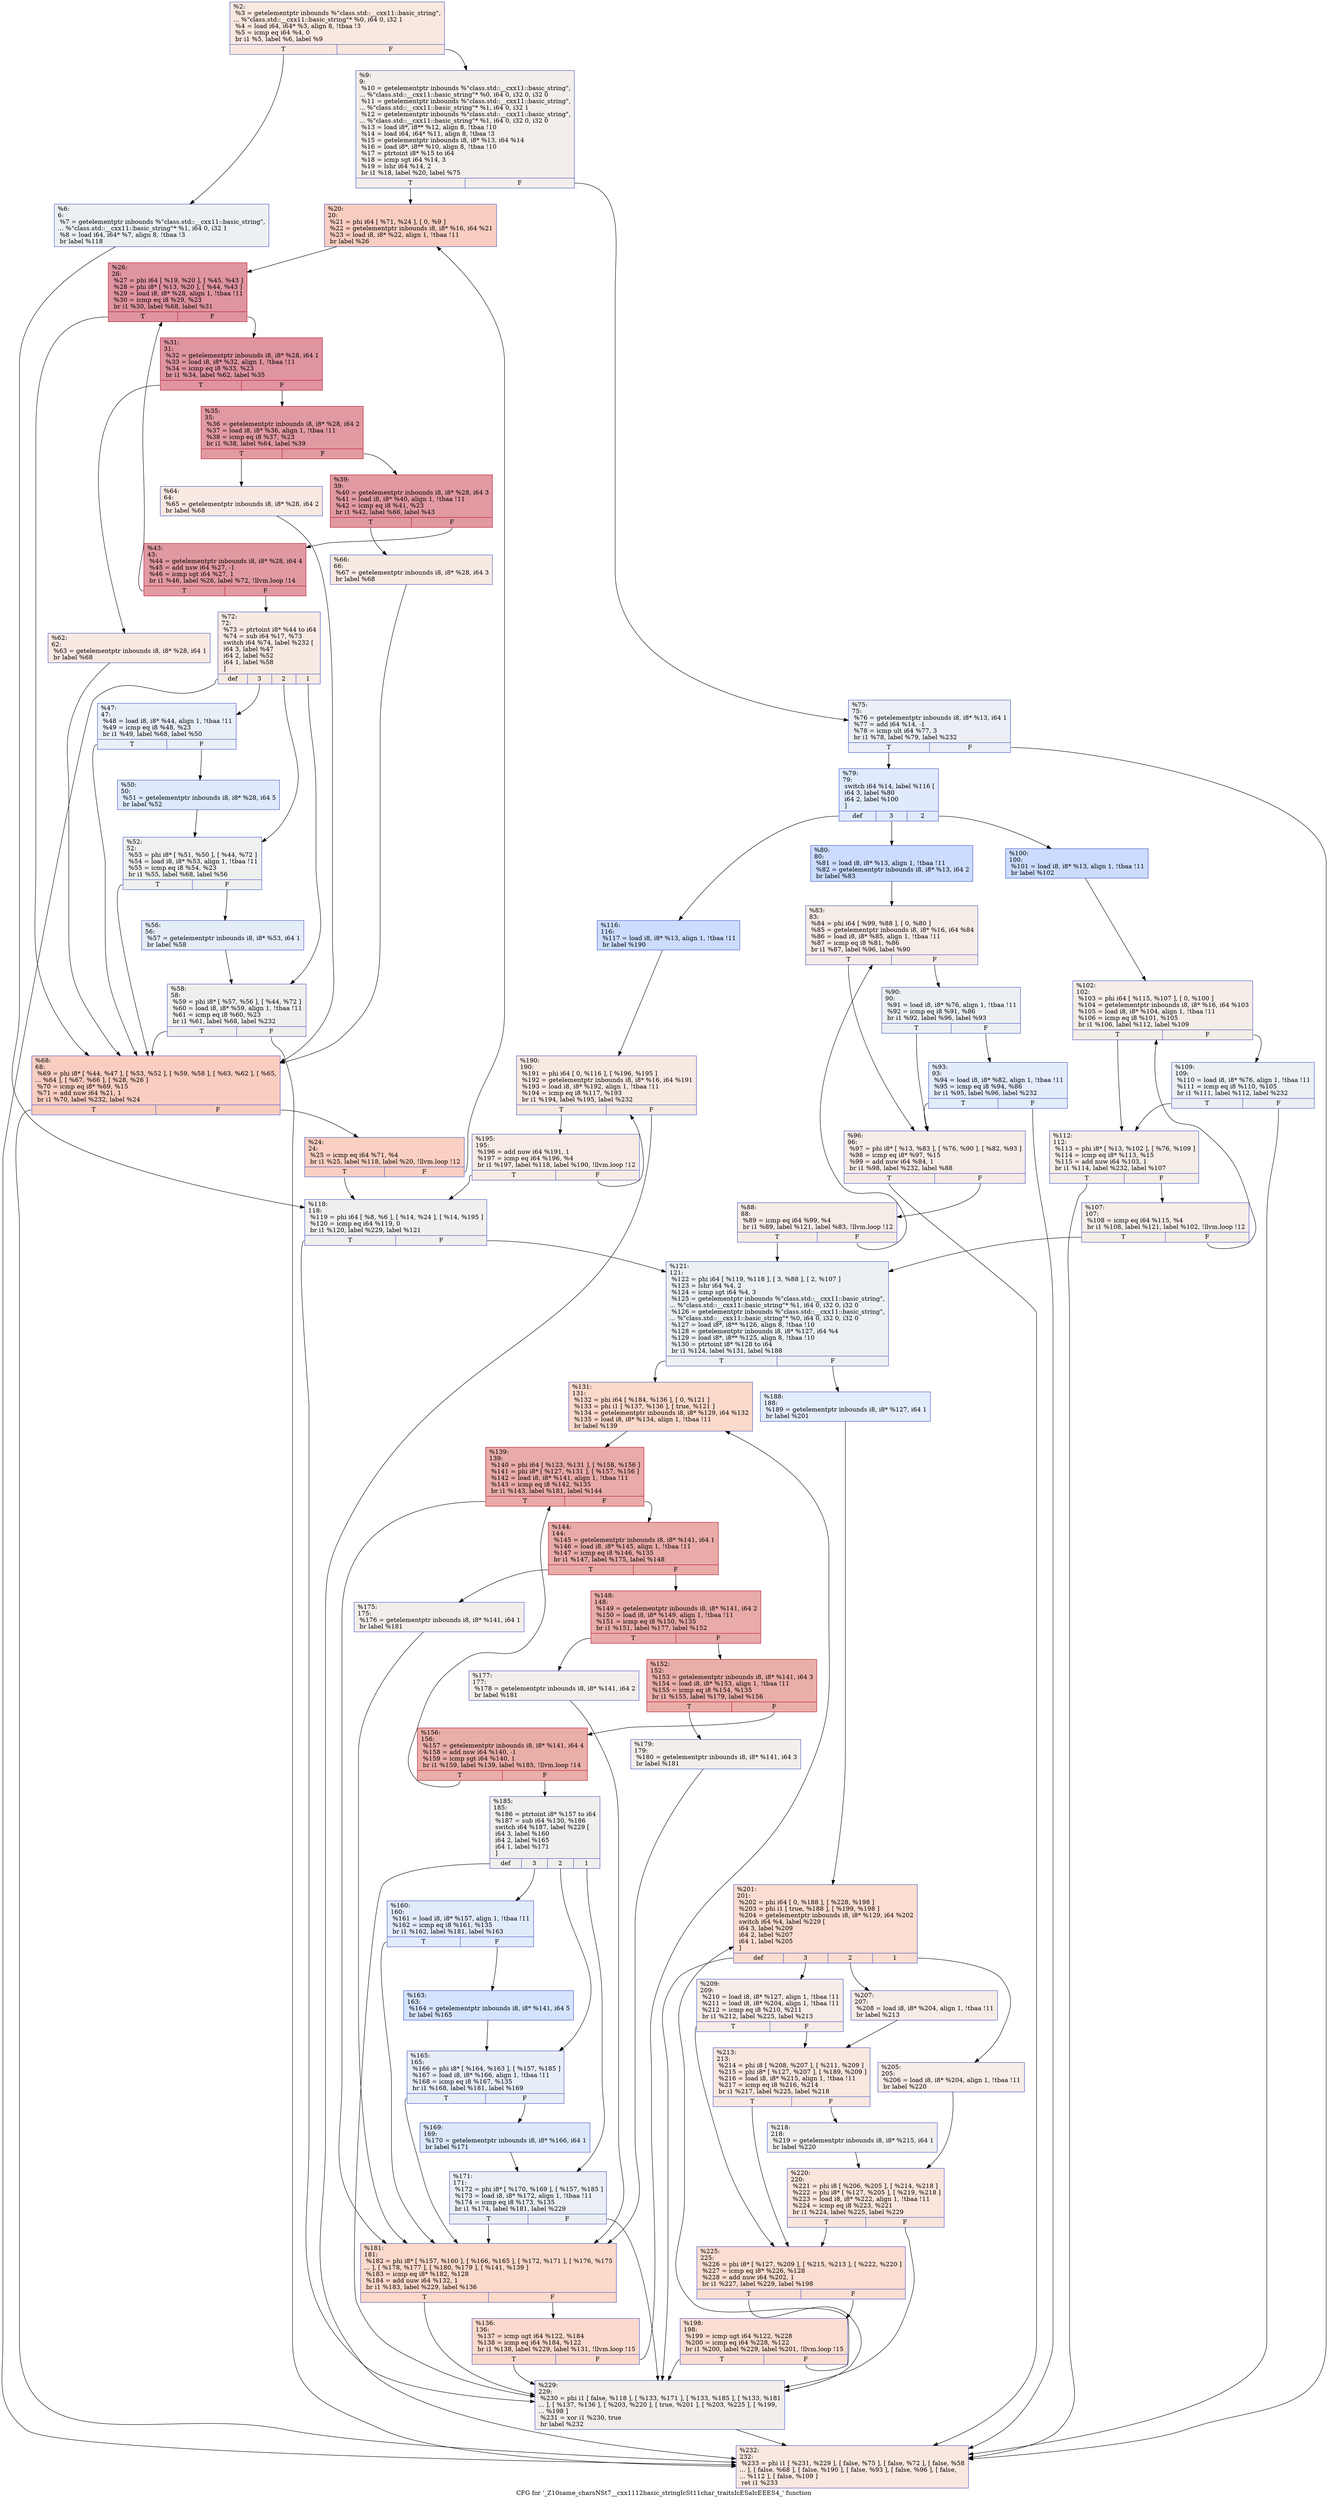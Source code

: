 digraph "CFG for '_Z10same_charsNSt7__cxx1112basic_stringIcSt11char_traitsIcESaIcEEES4_' function" {
	label="CFG for '_Z10same_charsNSt7__cxx1112basic_stringIcSt11char_traitsIcESaIcEEES4_' function";

	Node0x55e24071c0a0 [shape=record,color="#3d50c3ff", style=filled, fillcolor="#f1ccb870",label="{%2:\l  %3 = getelementptr inbounds %\"class.std::__cxx11::basic_string\",\l... %\"class.std::__cxx11::basic_string\"* %0, i64 0, i32 1\l  %4 = load i64, i64* %3, align 8, !tbaa !3\l  %5 = icmp eq i64 %4, 0\l  br i1 %5, label %6, label %9\l|{<s0>T|<s1>F}}"];
	Node0x55e24071c0a0:s0 -> Node0x55e24071e140;
	Node0x55e24071c0a0:s1 -> Node0x55e24071e1d0;
	Node0x55e24071e140 [shape=record,color="#3d50c3ff", style=filled, fillcolor="#d6dce470",label="{%6:\l6:                                                \l  %7 = getelementptr inbounds %\"class.std::__cxx11::basic_string\",\l... %\"class.std::__cxx11::basic_string\"* %1, i64 0, i32 1\l  %8 = load i64, i64* %7, align 8, !tbaa !3\l  br label %118\l}"];
	Node0x55e24071e140 -> Node0x55e24071e060;
	Node0x55e24071e1d0 [shape=record,color="#3d50c3ff", style=filled, fillcolor="#e5d8d170",label="{%9:\l9:                                                \l  %10 = getelementptr inbounds %\"class.std::__cxx11::basic_string\",\l... %\"class.std::__cxx11::basic_string\"* %0, i64 0, i32 0, i32 0\l  %11 = getelementptr inbounds %\"class.std::__cxx11::basic_string\",\l... %\"class.std::__cxx11::basic_string\"* %1, i64 0, i32 1\l  %12 = getelementptr inbounds %\"class.std::__cxx11::basic_string\",\l... %\"class.std::__cxx11::basic_string\"* %1, i64 0, i32 0, i32 0\l  %13 = load i8*, i8** %12, align 8, !tbaa !10\l  %14 = load i64, i64* %11, align 8, !tbaa !3\l  %15 = getelementptr inbounds i8, i8* %13, i64 %14\l  %16 = load i8*, i8** %10, align 8, !tbaa !10\l  %17 = ptrtoint i8* %15 to i64\l  %18 = icmp sgt i64 %14, 3\l  %19 = lshr i64 %14, 2\l  br i1 %18, label %20, label %75\l|{<s0>T|<s1>F}}"];
	Node0x55e24071e1d0:s0 -> Node0x55e24071f630;
	Node0x55e24071e1d0:s1 -> Node0x55e24071f6c0;
	Node0x55e24071f630 [shape=record,color="#3d50c3ff", style=filled, fillcolor="#f2907270",label="{%20:\l20:                                               \l  %21 = phi i64 [ %71, %24 ], [ 0, %9 ]\l  %22 = getelementptr inbounds i8, i8* %16, i64 %21\l  %23 = load i8, i8* %22, align 1, !tbaa !11\l  br label %26\l}"];
	Node0x55e24071f630 -> Node0x55e24071fba0;
	Node0x55e24071f830 [shape=record,color="#3d50c3ff", style=filled, fillcolor="#f3947570",label="{%24:\l24:                                               \l  %25 = icmp eq i64 %71, %4\l  br i1 %25, label %118, label %20, !llvm.loop !12\l|{<s0>T|<s1>F}}"];
	Node0x55e24071f830:s0 -> Node0x55e24071e060;
	Node0x55e24071f830:s1 -> Node0x55e24071f630;
	Node0x55e24071fba0 [shape=record,color="#b70d28ff", style=filled, fillcolor="#b70d2870",label="{%26:\l26:                                               \l  %27 = phi i64 [ %19, %20 ], [ %45, %43 ]\l  %28 = phi i8* [ %13, %20 ], [ %44, %43 ]\l  %29 = load i8, i8* %28, align 1, !tbaa !11\l  %30 = icmp eq i8 %29, %23\l  br i1 %30, label %68, label %31\l|{<s0>T|<s1>F}}"];
	Node0x55e24071fba0:s0 -> Node0x55e240720860;
	Node0x55e24071fba0:s1 -> Node0x55e2407208f0;
	Node0x55e2407208f0 [shape=record,color="#b70d28ff", style=filled, fillcolor="#b70d2870",label="{%31:\l31:                                               \l  %32 = getelementptr inbounds i8, i8* %28, i64 1\l  %33 = load i8, i8* %32, align 1, !tbaa !11\l  %34 = icmp eq i8 %33, %23\l  br i1 %34, label %62, label %35\l|{<s0>T|<s1>F}}"];
	Node0x55e2407208f0:s0 -> Node0x55e240720e10;
	Node0x55e2407208f0:s1 -> Node0x55e240720e60;
	Node0x55e240720e60 [shape=record,color="#b70d28ff", style=filled, fillcolor="#bb1b2c70",label="{%35:\l35:                                               \l  %36 = getelementptr inbounds i8, i8* %28, i64 2\l  %37 = load i8, i8* %36, align 1, !tbaa !11\l  %38 = icmp eq i8 %37, %23\l  br i1 %38, label %64, label %39\l|{<s0>T|<s1>F}}"];
	Node0x55e240720e60:s0 -> Node0x55e240721140;
	Node0x55e240720e60:s1 -> Node0x55e240721190;
	Node0x55e240721190 [shape=record,color="#b70d28ff", style=filled, fillcolor="#bb1b2c70",label="{%39:\l39:                                               \l  %40 = getelementptr inbounds i8, i8* %28, i64 3\l  %41 = load i8, i8* %40, align 1, !tbaa !11\l  %42 = icmp eq i8 %41, %23\l  br i1 %42, label %66, label %43\l|{<s0>T|<s1>F}}"];
	Node0x55e240721190:s0 -> Node0x55e240721470;
	Node0x55e240721190:s1 -> Node0x55e24071fef0;
	Node0x55e24071fef0 [shape=record,color="#b70d28ff", style=filled, fillcolor="#bb1b2c70",label="{%43:\l43:                                               \l  %44 = getelementptr inbounds i8, i8* %28, i64 4\l  %45 = add nsw i64 %27, -1\l  %46 = icmp sgt i64 %27, 1\l  br i1 %46, label %26, label %72, !llvm.loop !14\l|{<s0>T|<s1>F}}"];
	Node0x55e24071fef0:s0 -> Node0x55e24071fba0;
	Node0x55e24071fef0:s1 -> Node0x55e240721760;
	Node0x55e240721900 [shape=record,color="#3d50c3ff", style=filled, fillcolor="#cedaeb70",label="{%47:\l47:                                               \l  %48 = load i8, i8* %44, align 1, !tbaa !11\l  %49 = icmp eq i8 %48, %23\l  br i1 %49, label %68, label %50\l|{<s0>T|<s1>F}}"];
	Node0x55e240721900:s0 -> Node0x55e240720860;
	Node0x55e240721900:s1 -> Node0x55e240721a90;
	Node0x55e240721a90 [shape=record,color="#3d50c3ff", style=filled, fillcolor="#b5cdfa70",label="{%50:\l50:                                               \l  %51 = getelementptr inbounds i8, i8* %28, i64 5\l  br label %52\l}"];
	Node0x55e240721a90 -> Node0x55e240721c30;
	Node0x55e240721c30 [shape=record,color="#3d50c3ff", style=filled, fillcolor="#dbdcde70",label="{%52:\l52:                                               \l  %53 = phi i8* [ %51, %50 ], [ %44, %72 ]\l  %54 = load i8, i8* %53, align 1, !tbaa !11\l  %55 = icmp eq i8 %54, %23\l  br i1 %55, label %68, label %56\l|{<s0>T|<s1>F}}"];
	Node0x55e240721c30:s0 -> Node0x55e240720860;
	Node0x55e240721c30:s1 -> Node0x55e240721ea0;
	Node0x55e240721ea0 [shape=record,color="#3d50c3ff", style=filled, fillcolor="#c5d6f270",label="{%56:\l56:                                               \l  %57 = getelementptr inbounds i8, i8* %53, i64 1\l  br label %58\l}"];
	Node0x55e240721ea0 -> Node0x55e240722040;
	Node0x55e240722040 [shape=record,color="#3d50c3ff", style=filled, fillcolor="#e0dbd870",label="{%58:\l58:                                               \l  %59 = phi i8* [ %57, %56 ], [ %44, %72 ]\l  %60 = load i8, i8* %59, align 1, !tbaa !11\l  %61 = icmp eq i8 %60, %23\l  br i1 %61, label %68, label %232\l|{<s0>T|<s1>F}}"];
	Node0x55e240722040:s0 -> Node0x55e240720860;
	Node0x55e240722040:s1 -> Node0x55e2407222b0;
	Node0x55e240720e10 [shape=record,color="#3d50c3ff", style=filled, fillcolor="#efcebd70",label="{%62:\l62:                                               \l  %63 = getelementptr inbounds i8, i8* %28, i64 1\l  br label %68\l}"];
	Node0x55e240720e10 -> Node0x55e240720860;
	Node0x55e240721140 [shape=record,color="#3d50c3ff", style=filled, fillcolor="#efcebd70",label="{%64:\l64:                                               \l  %65 = getelementptr inbounds i8, i8* %28, i64 2\l  br label %68\l}"];
	Node0x55e240721140 -> Node0x55e240720860;
	Node0x55e240721470 [shape=record,color="#3d50c3ff", style=filled, fillcolor="#eed0c070",label="{%66:\l66:                                               \l  %67 = getelementptr inbounds i8, i8* %28, i64 3\l  br label %68\l}"];
	Node0x55e240721470 -> Node0x55e240720860;
	Node0x55e240720860 [shape=record,color="#3d50c3ff", style=filled, fillcolor="#f2907270",label="{%68:\l68:                                               \l  %69 = phi i8* [ %44, %47 ], [ %53, %52 ], [ %59, %58 ], [ %63, %62 ], [ %65,\l... %64 ], [ %67, %66 ], [ %28, %26 ]\l  %70 = icmp eq i8* %69, %15\l  %71 = add nuw i64 %21, 1\l  br i1 %70, label %232, label %24\l|{<s0>T|<s1>F}}"];
	Node0x55e240720860:s0 -> Node0x55e2407222b0;
	Node0x55e240720860:s1 -> Node0x55e24071f830;
	Node0x55e240721760 [shape=record,color="#3d50c3ff", style=filled, fillcolor="#eed0c070",label="{%72:\l72:                                               \l  %73 = ptrtoint i8* %44 to i64\l  %74 = sub i64 %17, %73\l  switch i64 %74, label %232 [\l    i64 3, label %47\l    i64 2, label %52\l    i64 1, label %58\l  ]\l|{<s0>def|<s1>3|<s2>2|<s3>1}}"];
	Node0x55e240721760:s0 -> Node0x55e2407222b0;
	Node0x55e240721760:s1 -> Node0x55e240721900;
	Node0x55e240721760:s2 -> Node0x55e240721c30;
	Node0x55e240721760:s3 -> Node0x55e240722040;
	Node0x55e24071f6c0 [shape=record,color="#3d50c3ff", style=filled, fillcolor="#d1dae970",label="{%75:\l75:                                               \l  %76 = getelementptr inbounds i8, i8* %13, i64 1\l  %77 = add i64 %14, -1\l  %78 = icmp ult i64 %77, 3\l  br i1 %78, label %79, label %232\l|{<s0>T|<s1>F}}"];
	Node0x55e24071f6c0:s0 -> Node0x55e240723140;
	Node0x55e24071f6c0:s1 -> Node0x55e2407222b0;
	Node0x55e240723140 [shape=record,color="#3d50c3ff", style=filled, fillcolor="#b9d0f970",label="{%79:\l79:                                               \l  switch i64 %14, label %116 [\l    i64 3, label %80\l    i64 2, label %100\l  ]\l|{<s0>def|<s1>3|<s2>2}}"];
	Node0x55e240723140:s0 -> Node0x55e240723240;
	Node0x55e240723140:s1 -> Node0x55e240723290;
	Node0x55e240723140:s2 -> Node0x55e2407232e0;
	Node0x55e240723290 [shape=record,color="#3d50c3ff", style=filled, fillcolor="#8caffe70",label="{%80:\l80:                                               \l  %81 = load i8, i8* %13, align 1, !tbaa !11\l  %82 = getelementptr inbounds i8, i8* %13, i64 2\l  br label %83\l}"];
	Node0x55e240723290 -> Node0x55e240723560;
	Node0x55e240723560 [shape=record,color="#3d50c3ff", style=filled, fillcolor="#ead5c970",label="{%83:\l83:                                               \l  %84 = phi i64 [ %99, %88 ], [ 0, %80 ]\l  %85 = getelementptr inbounds i8, i8* %16, i64 %84\l  %86 = load i8, i8* %85, align 1, !tbaa !11\l  %87 = icmp eq i8 %81, %86\l  br i1 %87, label %96, label %90\l|{<s0>T|<s1>F}}"];
	Node0x55e240723560:s0 -> Node0x55e2407238c0;
	Node0x55e240723560:s1 -> Node0x55e240723910;
	Node0x55e240723620 [shape=record,color="#3d50c3ff", style=filled, fillcolor="#ead5c970",label="{%88:\l88:                                               \l  %89 = icmp eq i64 %99, %4\l  br i1 %89, label %121, label %83, !llvm.loop !12\l|{<s0>T|<s1>F}}"];
	Node0x55e240723620:s0 -> Node0x55e240723aa0;
	Node0x55e240723620:s1 -> Node0x55e240723560;
	Node0x55e240723910 [shape=record,color="#3d50c3ff", style=filled, fillcolor="#d6dce470",label="{%90:\l90:                                               \l  %91 = load i8, i8* %76, align 1, !tbaa !11\l  %92 = icmp eq i8 %91, %86\l  br i1 %92, label %96, label %93\l|{<s0>T|<s1>F}}"];
	Node0x55e240723910:s0 -> Node0x55e2407238c0;
	Node0x55e240723910:s1 -> Node0x55e2407242b0;
	Node0x55e2407242b0 [shape=record,color="#3d50c3ff", style=filled, fillcolor="#bfd3f670",label="{%93:\l93:                                               \l  %94 = load i8, i8* %82, align 1, !tbaa !11\l  %95 = icmp eq i8 %94, %86\l  br i1 %95, label %96, label %232\l|{<s0>T|<s1>F}}"];
	Node0x55e2407242b0:s0 -> Node0x55e2407238c0;
	Node0x55e2407242b0:s1 -> Node0x55e2407222b0;
	Node0x55e2407238c0 [shape=record,color="#3d50c3ff", style=filled, fillcolor="#ead5c970",label="{%96:\l96:                                               \l  %97 = phi i8* [ %13, %83 ], [ %76, %90 ], [ %82, %93 ]\l  %98 = icmp eq i8* %97, %15\l  %99 = add nuw i64 %84, 1\l  br i1 %98, label %232, label %88\l|{<s0>T|<s1>F}}"];
	Node0x55e2407238c0:s0 -> Node0x55e2407222b0;
	Node0x55e2407238c0:s1 -> Node0x55e240723620;
	Node0x55e2407232e0 [shape=record,color="#3d50c3ff", style=filled, fillcolor="#8caffe70",label="{%100:\l100:                                              \l  %101 = load i8, i8* %13, align 1, !tbaa !11\l  br label %102\l}"];
	Node0x55e2407232e0 -> Node0x55e240724870;
	Node0x55e240724870 [shape=record,color="#3d50c3ff", style=filled, fillcolor="#e8d6cc70",label="{%102:\l102:                                              \l  %103 = phi i64 [ %115, %107 ], [ 0, %100 ]\l  %104 = getelementptr inbounds i8, i8* %16, i64 %103\l  %105 = load i8, i8* %104, align 1, !tbaa !11\l  %106 = icmp eq i8 %101, %105\l  br i1 %106, label %112, label %109\l|{<s0>T|<s1>F}}"];
	Node0x55e240724870:s0 -> Node0x55e240724bd0;
	Node0x55e240724870:s1 -> Node0x55e240724c20;
	Node0x55e240724930 [shape=record,color="#3d50c3ff", style=filled, fillcolor="#e8d6cc70",label="{%107:\l107:                                              \l  %108 = icmp eq i64 %115, %4\l  br i1 %108, label %121, label %102, !llvm.loop !12\l|{<s0>T|<s1>F}}"];
	Node0x55e240724930:s0 -> Node0x55e240723aa0;
	Node0x55e240724930:s1 -> Node0x55e240724870;
	Node0x55e240724c20 [shape=record,color="#3d50c3ff", style=filled, fillcolor="#d4dbe670",label="{%109:\l109:                                              \l  %110 = load i8, i8* %76, align 1, !tbaa !11\l  %111 = icmp eq i8 %110, %105\l  br i1 %111, label %112, label %232\l|{<s0>T|<s1>F}}"];
	Node0x55e240724c20:s0 -> Node0x55e240724bd0;
	Node0x55e240724c20:s1 -> Node0x55e2407222b0;
	Node0x55e240724bd0 [shape=record,color="#3d50c3ff", style=filled, fillcolor="#e8d6cc70",label="{%112:\l112:                                              \l  %113 = phi i8* [ %13, %102 ], [ %76, %109 ]\l  %114 = icmp eq i8* %113, %15\l  %115 = add nuw i64 %103, 1\l  br i1 %114, label %232, label %107\l|{<s0>T|<s1>F}}"];
	Node0x55e240724bd0:s0 -> Node0x55e2407222b0;
	Node0x55e240724bd0:s1 -> Node0x55e240724930;
	Node0x55e240723240 [shape=record,color="#3d50c3ff", style=filled, fillcolor="#8caffe70",label="{%116:\l116:                                              \l  %117 = load i8, i8* %13, align 1, !tbaa !11\l  br label %190\l}"];
	Node0x55e240723240 -> Node0x55e240725300;
	Node0x55e24071e060 [shape=record,color="#3d50c3ff", style=filled, fillcolor="#e0dbd870",label="{%118:\l118:                                              \l  %119 = phi i64 [ %8, %6 ], [ %14, %24 ], [ %14, %195 ]\l  %120 = icmp eq i64 %119, 0\l  br i1 %120, label %229, label %121\l|{<s0>T|<s1>F}}"];
	Node0x55e24071e060:s0 -> Node0x55e240725570;
	Node0x55e24071e060:s1 -> Node0x55e240723aa0;
	Node0x55e240723aa0 [shape=record,color="#3d50c3ff", style=filled, fillcolor="#d6dce470",label="{%121:\l121:                                              \l  %122 = phi i64 [ %119, %118 ], [ 3, %88 ], [ 2, %107 ]\l  %123 = lshr i64 %4, 2\l  %124 = icmp sgt i64 %4, 3\l  %125 = getelementptr inbounds %\"class.std::__cxx11::basic_string\",\l... %\"class.std::__cxx11::basic_string\"* %1, i64 0, i32 0, i32 0\l  %126 = getelementptr inbounds %\"class.std::__cxx11::basic_string\",\l... %\"class.std::__cxx11::basic_string\"* %0, i64 0, i32 0, i32 0\l  %127 = load i8*, i8** %126, align 8, !tbaa !10\l  %128 = getelementptr inbounds i8, i8* %127, i64 %4\l  %129 = load i8*, i8** %125, align 8, !tbaa !10\l  %130 = ptrtoint i8* %128 to i64\l  br i1 %124, label %131, label %188\l|{<s0>T|<s1>F}}"];
	Node0x55e240723aa0:s0 -> Node0x55e240726260;
	Node0x55e240723aa0:s1 -> Node0x55e2407262b0;
	Node0x55e240726260 [shape=record,color="#3d50c3ff", style=filled, fillcolor="#f7a88970",label="{%131:\l131:                                              \l  %132 = phi i64 [ %184, %136 ], [ 0, %121 ]\l  %133 = phi i1 [ %137, %136 ], [ true, %121 ]\l  %134 = getelementptr inbounds i8, i8* %129, i64 %132\l  %135 = load i8, i8* %134, align 1, !tbaa !11\l  br label %139\l}"];
	Node0x55e240726260 -> Node0x55e2407266d0;
	Node0x55e2407263b0 [shape=record,color="#3d50c3ff", style=filled, fillcolor="#f7ac8e70",label="{%136:\l136:                                              \l  %137 = icmp ugt i64 %122, %184\l  %138 = icmp eq i64 %184, %122\l  br i1 %138, label %229, label %131, !llvm.loop !15\l|{<s0>T|<s1>F}}"];
	Node0x55e2407263b0:s0 -> Node0x55e240725570;
	Node0x55e2407263b0:s1 -> Node0x55e240726260;
	Node0x55e2407266d0 [shape=record,color="#b70d28ff", style=filled, fillcolor="#cc403a70",label="{%139:\l139:                                              \l  %140 = phi i64 [ %123, %131 ], [ %158, %156 ]\l  %141 = phi i8* [ %127, %131 ], [ %157, %156 ]\l  %142 = load i8, i8* %141, align 1, !tbaa !11\l  %143 = icmp eq i8 %142, %135\l  br i1 %143, label %181, label %144\l|{<s0>T|<s1>F}}"];
	Node0x55e2407266d0:s0 -> Node0x55e240726d60;
	Node0x55e2407266d0:s1 -> Node0x55e240726df0;
	Node0x55e240726df0 [shape=record,color="#b70d28ff", style=filled, fillcolor="#cc403a70",label="{%144:\l144:                                              \l  %145 = getelementptr inbounds i8, i8* %141, i64 1\l  %146 = load i8, i8* %145, align 1, !tbaa !11\l  %147 = icmp eq i8 %146, %135\l  br i1 %147, label %175, label %148\l|{<s0>T|<s1>F}}"];
	Node0x55e240726df0:s0 -> Node0x55e2407270d0;
	Node0x55e240726df0:s1 -> Node0x55e240727120;
	Node0x55e240727120 [shape=record,color="#b70d28ff", style=filled, fillcolor="#cc403a70",label="{%148:\l148:                                              \l  %149 = getelementptr inbounds i8, i8* %141, i64 2\l  %150 = load i8, i8* %149, align 1, !tbaa !11\l  %151 = icmp eq i8 %150, %135\l  br i1 %151, label %177, label %152\l|{<s0>T|<s1>F}}"];
	Node0x55e240727120:s0 -> Node0x55e240727400;
	Node0x55e240727120:s1 -> Node0x55e240727450;
	Node0x55e240727450 [shape=record,color="#b70d28ff", style=filled, fillcolor="#d0473d70",label="{%152:\l152:                                              \l  %153 = getelementptr inbounds i8, i8* %141, i64 3\l  %154 = load i8, i8* %153, align 1, !tbaa !11\l  %155 = icmp eq i8 %154, %135\l  br i1 %155, label %179, label %156\l|{<s0>T|<s1>F}}"];
	Node0x55e240727450:s0 -> Node0x55e240727730;
	Node0x55e240727450:s1 -> Node0x55e240726a00;
	Node0x55e240726a00 [shape=record,color="#b70d28ff", style=filled, fillcolor="#d0473d70",label="{%156:\l156:                                              \l  %157 = getelementptr inbounds i8, i8* %141, i64 4\l  %158 = add nsw i64 %140, -1\l  %159 = icmp sgt i64 %140, 1\l  br i1 %159, label %139, label %185, !llvm.loop !14\l|{<s0>T|<s1>F}}"];
	Node0x55e240726a00:s0 -> Node0x55e2407266d0;
	Node0x55e240726a00:s1 -> Node0x55e2407279f0;
	Node0x55e240728100 [shape=record,color="#3d50c3ff", style=filled, fillcolor="#bbd1f870",label="{%160:\l160:                                              \l  %161 = load i8, i8* %157, align 1, !tbaa !11\l  %162 = icmp eq i8 %161, %135\l  br i1 %162, label %181, label %163\l|{<s0>T|<s1>F}}"];
	Node0x55e240728100:s0 -> Node0x55e240726d60;
	Node0x55e240728100:s1 -> Node0x55e240728250;
	Node0x55e240728250 [shape=record,color="#3d50c3ff", style=filled, fillcolor="#a1c0ff70",label="{%163:\l163:                                              \l  %164 = getelementptr inbounds i8, i8* %141, i64 5\l  br label %165\l}"];
	Node0x55e240728250 -> Node0x55e2407283f0;
	Node0x55e2407283f0 [shape=record,color="#3d50c3ff", style=filled, fillcolor="#cbd8ee70",label="{%165:\l165:                                              \l  %166 = phi i8* [ %164, %163 ], [ %157, %185 ]\l  %167 = load i8, i8* %166, align 1, !tbaa !11\l  %168 = icmp eq i8 %167, %135\l  br i1 %168, label %181, label %169\l|{<s0>T|<s1>F}}"];
	Node0x55e2407283f0:s0 -> Node0x55e240726d60;
	Node0x55e2407283f0:s1 -> Node0x55e240728660;
	Node0x55e240728660 [shape=record,color="#3d50c3ff", style=filled, fillcolor="#b2ccfb70",label="{%169:\l169:                                              \l  %170 = getelementptr inbounds i8, i8* %166, i64 1\l  br label %171\l}"];
	Node0x55e240728660 -> Node0x55e240728800;
	Node0x55e240728800 [shape=record,color="#3d50c3ff", style=filled, fillcolor="#d1dae970",label="{%171:\l171:                                              \l  %172 = phi i8* [ %170, %169 ], [ %157, %185 ]\l  %173 = load i8, i8* %172, align 1, !tbaa !11\l  %174 = icmp eq i8 %173, %135\l  br i1 %174, label %181, label %229\l|{<s0>T|<s1>F}}"];
	Node0x55e240728800:s0 -> Node0x55e240726d60;
	Node0x55e240728800:s1 -> Node0x55e240725570;
	Node0x55e2407270d0 [shape=record,color="#3d50c3ff", style=filled, fillcolor="#e3d9d370",label="{%175:\l175:                                              \l  %176 = getelementptr inbounds i8, i8* %141, i64 1\l  br label %181\l}"];
	Node0x55e2407270d0 -> Node0x55e240726d60;
	Node0x55e240727400 [shape=record,color="#3d50c3ff", style=filled, fillcolor="#e3d9d370",label="{%177:\l177:                                              \l  %178 = getelementptr inbounds i8, i8* %141, i64 2\l  br label %181\l}"];
	Node0x55e240727400 -> Node0x55e240726d60;
	Node0x55e240727730 [shape=record,color="#3d50c3ff", style=filled, fillcolor="#e3d9d370",label="{%179:\l179:                                              \l  %180 = getelementptr inbounds i8, i8* %141, i64 3\l  br label %181\l}"];
	Node0x55e240727730 -> Node0x55e240726d60;
	Node0x55e240726d60 [shape=record,color="#3d50c3ff", style=filled, fillcolor="#f7a88970",label="{%181:\l181:                                              \l  %182 = phi i8* [ %157, %160 ], [ %166, %165 ], [ %172, %171 ], [ %176, %175\l... ], [ %178, %177 ], [ %180, %179 ], [ %141, %139 ]\l  %183 = icmp eq i8* %182, %128\l  %184 = add nuw i64 %132, 1\l  br i1 %183, label %229, label %136\l|{<s0>T|<s1>F}}"];
	Node0x55e240726d60:s0 -> Node0x55e240725570;
	Node0x55e240726d60:s1 -> Node0x55e2407263b0;
	Node0x55e2407279f0 [shape=record,color="#3d50c3ff", style=filled, fillcolor="#e0dbd870",label="{%185:\l185:                                              \l  %186 = ptrtoint i8* %157 to i64\l  %187 = sub i64 %130, %186\l  switch i64 %187, label %229 [\l    i64 3, label %160\l    i64 2, label %165\l    i64 1, label %171\l  ]\l|{<s0>def|<s1>3|<s2>2|<s3>1}}"];
	Node0x55e2407279f0:s0 -> Node0x55e240725570;
	Node0x55e2407279f0:s1 -> Node0x55e240728100;
	Node0x55e2407279f0:s2 -> Node0x55e2407283f0;
	Node0x55e2407279f0:s3 -> Node0x55e240728800;
	Node0x55e2407262b0 [shape=record,color="#3d50c3ff", style=filled, fillcolor="#bfd3f670",label="{%188:\l188:                                              \l  %189 = getelementptr inbounds i8, i8* %127, i64 1\l  br label %201\l}"];
	Node0x55e2407262b0 -> Node0x55e240729490;
	Node0x55e240725300 [shape=record,color="#3d50c3ff", style=filled, fillcolor="#eed0c070",label="{%190:\l190:                                              \l  %191 = phi i64 [ 0, %116 ], [ %196, %195 ]\l  %192 = getelementptr inbounds i8, i8* %16, i64 %191\l  %193 = load i8, i8* %192, align 1, !tbaa !11\l  %194 = icmp eq i8 %117, %193\l  br i1 %194, label %195, label %232\l|{<s0>T|<s1>F}}"];
	Node0x55e240725300:s0 -> Node0x55e2407253c0;
	Node0x55e240725300:s1 -> Node0x55e2407222b0;
	Node0x55e2407253c0 [shape=record,color="#3d50c3ff", style=filled, fillcolor="#ecd3c570",label="{%195:\l195:                                              \l  %196 = add nuw i64 %191, 1\l  %197 = icmp eq i64 %196, %4\l  br i1 %197, label %118, label %190, !llvm.loop !12\l|{<s0>T|<s1>F}}"];
	Node0x55e2407253c0:s0 -> Node0x55e24071e060;
	Node0x55e2407253c0:s1 -> Node0x55e240725300;
	Node0x55e240729a20 [shape=record,color="#3d50c3ff", style=filled, fillcolor="#f7b59970",label="{%198:\l198:                                              \l  %199 = icmp ugt i64 %122, %228\l  %200 = icmp eq i64 %228, %122\l  br i1 %200, label %229, label %201, !llvm.loop !15\l|{<s0>T|<s1>F}}"];
	Node0x55e240729a20:s0 -> Node0x55e240725570;
	Node0x55e240729a20:s1 -> Node0x55e240729490;
	Node0x55e240729490 [shape=record,color="#3d50c3ff", style=filled, fillcolor="#f7b39670",label="{%201:\l201:                                              \l  %202 = phi i64 [ 0, %188 ], [ %228, %198 ]\l  %203 = phi i1 [ true, %188 ], [ %199, %198 ]\l  %204 = getelementptr inbounds i8, i8* %129, i64 %202\l  switch i64 %4, label %229 [\l    i64 3, label %209\l    i64 2, label %207\l    i64 1, label %205\l  ]\l|{<s0>def|<s1>3|<s2>2|<s3>1}}"];
	Node0x55e240729490:s0 -> Node0x55e240725570;
	Node0x55e240729490:s1 -> Node0x55e24072a450;
	Node0x55e240729490:s2 -> Node0x55e24072a4a0;
	Node0x55e240729490:s3 -> Node0x55e24072a4f0;
	Node0x55e24072a4f0 [shape=record,color="#3d50c3ff", style=filled, fillcolor="#ead5c970",label="{%205:\l205:                                              \l  %206 = load i8, i8* %204, align 1, !tbaa !11\l  br label %220\l}"];
	Node0x55e24072a4f0 -> Node0x55e24072a710;
	Node0x55e24072a4a0 [shape=record,color="#3d50c3ff", style=filled, fillcolor="#ead5c970",label="{%207:\l207:                                              \l  %208 = load i8, i8* %204, align 1, !tbaa !11\l  br label %213\l}"];
	Node0x55e24072a4a0 -> Node0x55e24072a840;
	Node0x55e24072a450 [shape=record,color="#3d50c3ff", style=filled, fillcolor="#ead5c970",label="{%209:\l209:                                              \l  %210 = load i8, i8* %127, align 1, !tbaa !11\l  %211 = load i8, i8* %204, align 1, !tbaa !11\l  %212 = icmp eq i8 %210, %211\l  br i1 %212, label %225, label %213\l|{<s0>T|<s1>F}}"];
	Node0x55e24072a450:s0 -> Node0x55e24072aa70;
	Node0x55e24072a450:s1 -> Node0x55e24072a840;
	Node0x55e24072a840 [shape=record,color="#3d50c3ff", style=filled, fillcolor="#f1ccb870",label="{%213:\l213:                                              \l  %214 = phi i8 [ %208, %207 ], [ %211, %209 ]\l  %215 = phi i8* [ %127, %207 ], [ %189, %209 ]\l  %216 = load i8, i8* %215, align 1, !tbaa !11\l  %217 = icmp eq i8 %216, %214\l  br i1 %217, label %225, label %218\l|{<s0>T|<s1>F}}"];
	Node0x55e24072a840:s0 -> Node0x55e24072aa70;
	Node0x55e24072a840:s1 -> Node0x55e24072add0;
	Node0x55e24072add0 [shape=record,color="#3d50c3ff", style=filled, fillcolor="#e0dbd870",label="{%218:\l218:                                              \l  %219 = getelementptr inbounds i8, i8* %215, i64 1\l  br label %220\l}"];
	Node0x55e24072add0 -> Node0x55e24072a710;
	Node0x55e24072a710 [shape=record,color="#3d50c3ff", style=filled, fillcolor="#f3c7b170",label="{%220:\l220:                                              \l  %221 = phi i8 [ %206, %205 ], [ %214, %218 ]\l  %222 = phi i8* [ %127, %205 ], [ %219, %218 ]\l  %223 = load i8, i8* %222, align 1, !tbaa !11\l  %224 = icmp eq i8 %223, %221\l  br i1 %224, label %225, label %229\l|{<s0>T|<s1>F}}"];
	Node0x55e24072a710:s0 -> Node0x55e24072aa70;
	Node0x55e24072a710:s1 -> Node0x55e240725570;
	Node0x55e24072aa70 [shape=record,color="#3d50c3ff", style=filled, fillcolor="#f7b59970",label="{%225:\l225:                                              \l  %226 = phi i8* [ %127, %209 ], [ %215, %213 ], [ %222, %220 ]\l  %227 = icmp eq i8* %226, %128\l  %228 = add nuw i64 %202, 1\l  br i1 %227, label %229, label %198\l|{<s0>T|<s1>F}}"];
	Node0x55e24072aa70:s0 -> Node0x55e240725570;
	Node0x55e24072aa70:s1 -> Node0x55e240729a20;
	Node0x55e240725570 [shape=record,color="#3d50c3ff", style=filled, fillcolor="#e3d9d370",label="{%229:\l229:                                              \l  %230 = phi i1 [ false, %118 ], [ %133, %171 ], [ %133, %185 ], [ %133, %181\l... ], [ %137, %136 ], [ %203, %220 ], [ true, %201 ], [ %203, %225 ], [ %199,\l... %198 ]\l  %231 = xor i1 %230, true\l  br label %232\l}"];
	Node0x55e240725570 -> Node0x55e2407222b0;
	Node0x55e2407222b0 [shape=record,color="#3d50c3ff", style=filled, fillcolor="#f1ccb870",label="{%232:\l232:                                              \l  %233 = phi i1 [ %231, %229 ], [ false, %75 ], [ false, %72 ], [ false, %58\l... ], [ false, %68 ], [ false, %190 ], [ false, %93 ], [ false, %96 ], [ false,\l... %112 ], [ false, %109 ]\l  ret i1 %233\l}"];
}
